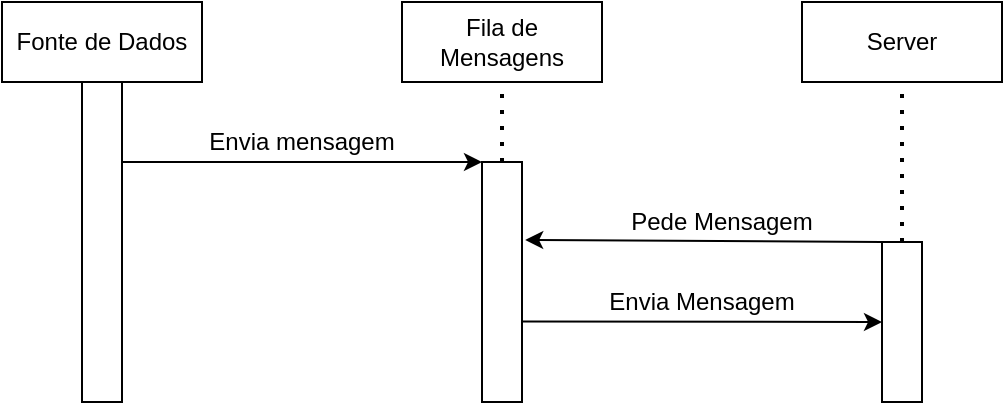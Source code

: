 <mxfile version="13.10.4" type="device"><diagram id="rT038T4aXfYQ4zCUwh65" name="Page-1"><mxGraphModel dx="1038" dy="548" grid="1" gridSize="10" guides="1" tooltips="1" connect="1" arrows="1" fold="1" page="1" pageScale="1" pageWidth="1100" pageHeight="1700" math="0" shadow="0"><root><mxCell id="0"/><mxCell id="1" parent="0"/><mxCell id="-7qo7kUQURswd0dacQ2_-2" value="Fonte de Dados" style="rounded=0;whiteSpace=wrap;html=1;" vertex="1" parent="1"><mxGeometry x="230" y="80" width="100" height="40" as="geometry"/></mxCell><mxCell id="-7qo7kUQURswd0dacQ2_-3" value="Fila de Mensagens" style="rounded=0;whiteSpace=wrap;html=1;" vertex="1" parent="1"><mxGeometry x="430" y="80" width="100" height="40" as="geometry"/></mxCell><mxCell id="-7qo7kUQURswd0dacQ2_-5" value="" style="rounded=0;whiteSpace=wrap;html=1;" vertex="1" parent="1"><mxGeometry x="270" y="120" width="20" height="160" as="geometry"/></mxCell><mxCell id="-7qo7kUQURswd0dacQ2_-6" value="" style="endArrow=none;dashed=1;html=1;dashPattern=1 3;strokeWidth=2;entryX=0.5;entryY=1;entryDx=0;entryDy=0;" edge="1" parent="1" target="-7qo7kUQURswd0dacQ2_-3"><mxGeometry width="50" height="50" relative="1" as="geometry"><mxPoint x="480" y="160" as="sourcePoint"/><mxPoint x="560" y="150" as="targetPoint"/></mxGeometry></mxCell><mxCell id="-7qo7kUQURswd0dacQ2_-8" value="" style="endArrow=classic;html=1;exitX=1;exitY=0.25;exitDx=0;exitDy=0;" edge="1" parent="1" source="-7qo7kUQURswd0dacQ2_-5"><mxGeometry width="50" height="50" relative="1" as="geometry"><mxPoint x="500" y="310" as="sourcePoint"/><mxPoint x="470" y="160" as="targetPoint"/></mxGeometry></mxCell><mxCell id="-7qo7kUQURswd0dacQ2_-9" value="Envia mensagem" style="text;html=1;strokeColor=none;fillColor=none;align=center;verticalAlign=middle;whiteSpace=wrap;rounded=0;" vertex="1" parent="1"><mxGeometry x="330" y="140" width="100" height="20" as="geometry"/></mxCell><mxCell id="-7qo7kUQURswd0dacQ2_-10" value="" style="rounded=0;whiteSpace=wrap;html=1;" vertex="1" parent="1"><mxGeometry x="470" y="160" width="20" height="120" as="geometry"/></mxCell><mxCell id="-7qo7kUQURswd0dacQ2_-11" value="" style="endArrow=classic;html=1;exitX=1;exitY=0.665;exitDx=0;exitDy=0;entryX=0;entryY=0.5;entryDx=0;entryDy=0;exitPerimeter=0;" edge="1" parent="1" source="-7qo7kUQURswd0dacQ2_-10" target="-7qo7kUQURswd0dacQ2_-15"><mxGeometry width="50" height="50" relative="1" as="geometry"><mxPoint x="658" y="220" as="sourcePoint"/><mxPoint x="480" y="220" as="targetPoint"/></mxGeometry></mxCell><mxCell id="-7qo7kUQURswd0dacQ2_-12" value="Pede Mensagem" style="text;html=1;strokeColor=none;fillColor=none;align=center;verticalAlign=middle;whiteSpace=wrap;rounded=0;" vertex="1" parent="1"><mxGeometry x="540" y="180" width="100" height="20" as="geometry"/></mxCell><mxCell id="-7qo7kUQURswd0dacQ2_-13" value="Server" style="rounded=0;whiteSpace=wrap;html=1;" vertex="1" parent="1"><mxGeometry x="630" y="80" width="100" height="40" as="geometry"/></mxCell><mxCell id="-7qo7kUQURswd0dacQ2_-14" value="" style="endArrow=none;dashed=1;html=1;dashPattern=1 3;strokeWidth=2;entryX=0.5;entryY=1;entryDx=0;entryDy=0;" edge="1" parent="1" target="-7qo7kUQURswd0dacQ2_-13"><mxGeometry width="50" height="50" relative="1" as="geometry"><mxPoint x="680" y="200" as="sourcePoint"/><mxPoint x="710" y="150" as="targetPoint"/></mxGeometry></mxCell><mxCell id="-7qo7kUQURswd0dacQ2_-15" value="" style="rounded=0;whiteSpace=wrap;html=1;" vertex="1" parent="1"><mxGeometry x="670" y="200" width="20" height="80" as="geometry"/></mxCell><mxCell id="-7qo7kUQURswd0dacQ2_-16" value="" style="endArrow=classic;html=1;exitX=0;exitY=0;exitDx=0;exitDy=0;entryX=1.08;entryY=0.325;entryDx=0;entryDy=0;entryPerimeter=0;" edge="1" parent="1" source="-7qo7kUQURswd0dacQ2_-15" target="-7qo7kUQURswd0dacQ2_-10"><mxGeometry width="50" height="50" relative="1" as="geometry"><mxPoint x="540" y="330" as="sourcePoint"/><mxPoint x="590" y="280" as="targetPoint"/></mxGeometry></mxCell><mxCell id="-7qo7kUQURswd0dacQ2_-17" value="Envia Mensagem" style="text;html=1;strokeColor=none;fillColor=none;align=center;verticalAlign=middle;whiteSpace=wrap;rounded=0;" vertex="1" parent="1"><mxGeometry x="520" y="220" width="120" height="20" as="geometry"/></mxCell></root></mxGraphModel></diagram></mxfile>